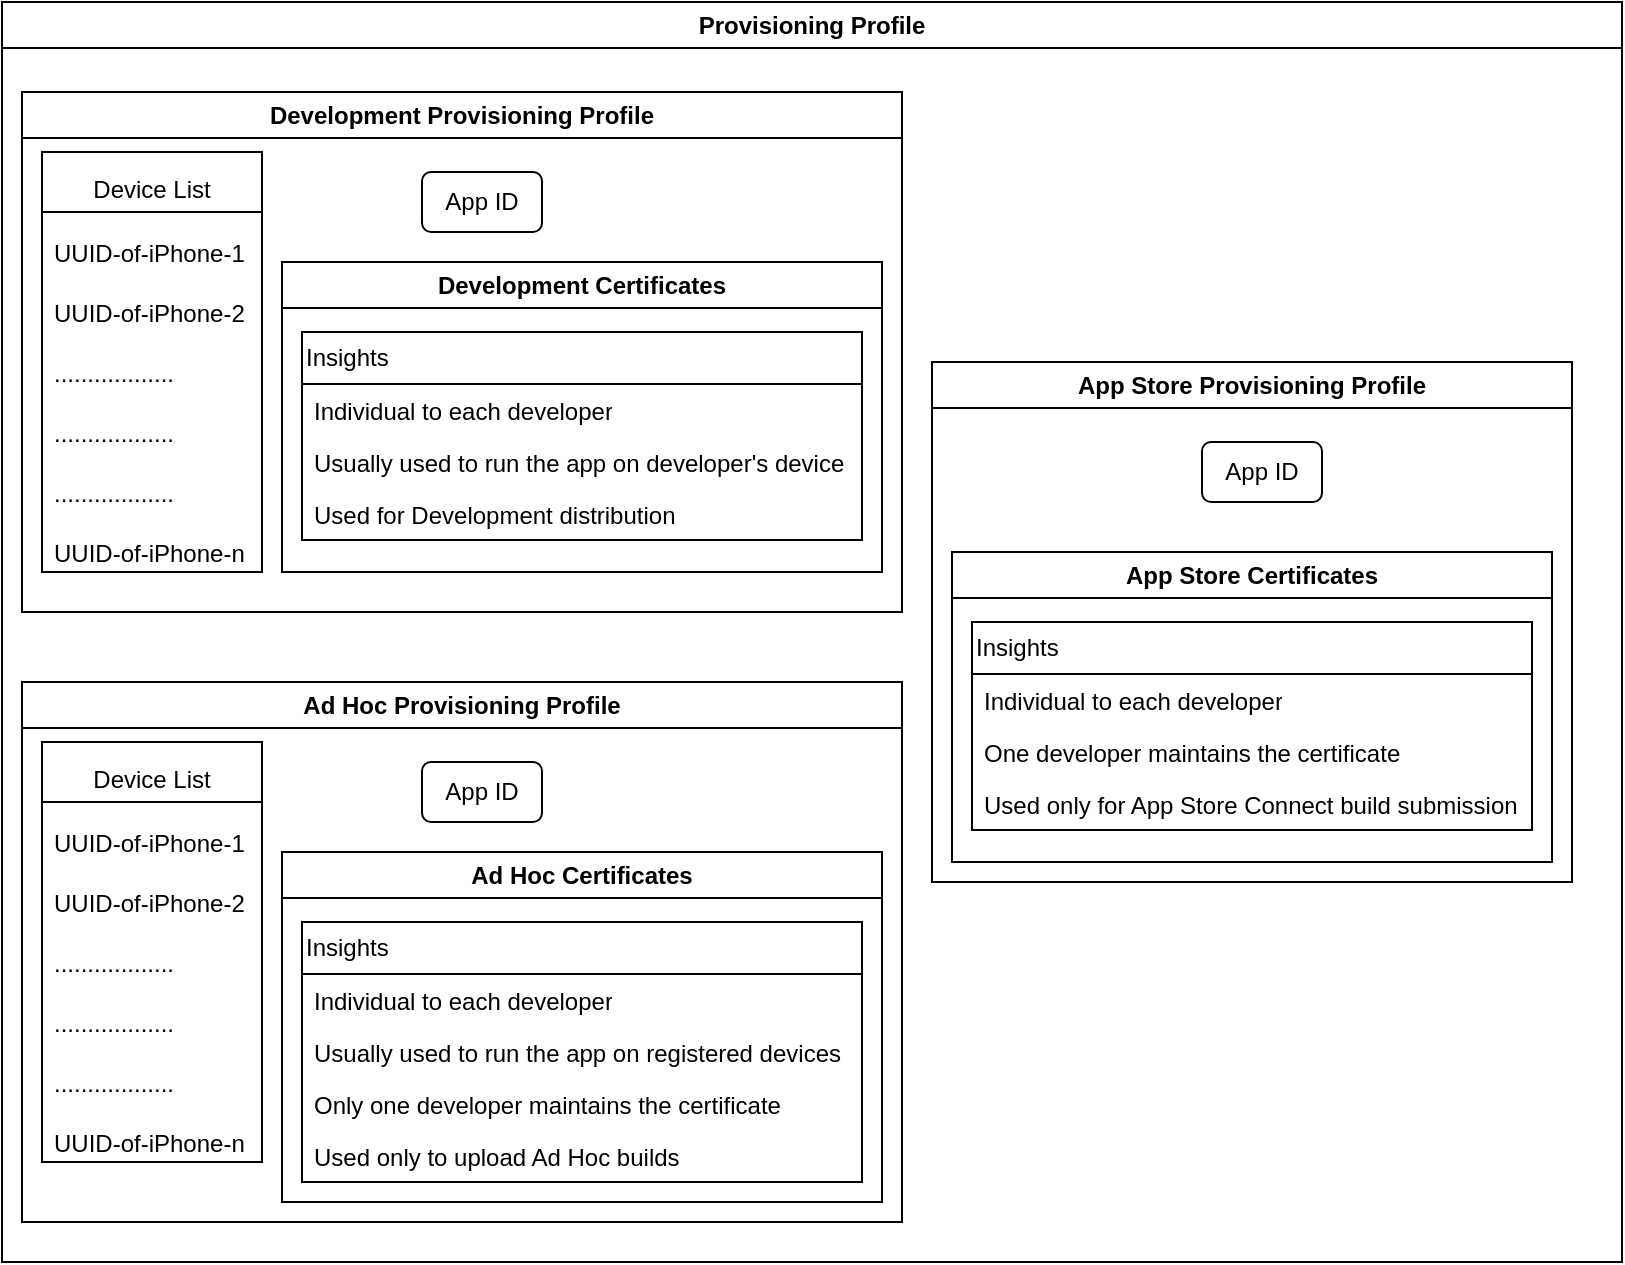 <mxfile>
    <diagram id="MW-UKxCwBnt1g3PhMSBq" name="Page-1">
        <mxGraphModel dx="702" dy="358" grid="1" gridSize="10" guides="1" tooltips="1" connect="1" arrows="1" fold="1" page="1" pageScale="1" pageWidth="827" pageHeight="1169" math="0" shadow="0">
            <root>
                <mxCell id="0"/>
                <mxCell id="1" parent="0"/>
                <mxCell id="3" value="Provisioning Profile" style="swimlane;whiteSpace=wrap;html=1;" vertex="1" parent="1">
                    <mxGeometry x="10" y="10" width="810" height="630" as="geometry"/>
                </mxCell>
                <mxCell id="4" value="Development Provisioning Profile" style="swimlane;whiteSpace=wrap;html=1;" vertex="1" parent="3">
                    <mxGeometry x="10" y="45" width="440" height="260" as="geometry"/>
                </mxCell>
                <mxCell id="5" value="&lt;font style=&quot;font-size: 12px;&quot;&gt;Device List&lt;/font&gt;" style="swimlane;fontStyle=0;childLayout=stackLayout;horizontal=1;startSize=30;horizontalStack=0;resizeParent=1;resizeParentMax=0;resizeLast=0;collapsible=1;marginBottom=0;whiteSpace=wrap;html=1;fontSize=24;" vertex="1" parent="4">
                    <mxGeometry x="10" y="30" width="110" height="210" as="geometry"/>
                </mxCell>
                <mxCell id="6" value="&lt;span style=&quot;font-size: 12px;&quot;&gt;UUID-of-iPhone-1&lt;/span&gt;" style="text;strokeColor=none;fillColor=none;align=left;verticalAlign=middle;spacingLeft=4;spacingRight=4;overflow=hidden;points=[[0,0.5],[1,0.5]];portConstraint=eastwest;rotatable=0;whiteSpace=wrap;html=1;fontSize=24;" vertex="1" parent="5">
                    <mxGeometry y="30" width="110" height="30" as="geometry"/>
                </mxCell>
                <mxCell id="7" value="&lt;span style=&quot;font-size: 12px;&quot;&gt;UUID-of-iPhone-2&lt;/span&gt;" style="text;strokeColor=none;fillColor=none;align=left;verticalAlign=middle;spacingLeft=4;spacingRight=4;overflow=hidden;points=[[0,0.5],[1,0.5]];portConstraint=eastwest;rotatable=0;whiteSpace=wrap;html=1;fontSize=24;" vertex="1" parent="5">
                    <mxGeometry y="60" width="110" height="30" as="geometry"/>
                </mxCell>
                <mxCell id="8" value="&lt;span style=&quot;font-size: 12px;&quot;&gt;..................&lt;/span&gt;" style="text;strokeColor=none;fillColor=none;align=left;verticalAlign=middle;spacingLeft=4;spacingRight=4;overflow=hidden;points=[[0,0.5],[1,0.5]];portConstraint=eastwest;rotatable=0;whiteSpace=wrap;html=1;fontSize=24;" vertex="1" parent="5">
                    <mxGeometry y="90" width="110" height="30" as="geometry"/>
                </mxCell>
                <mxCell id="9" value="&lt;span style=&quot;font-size: 12px;&quot;&gt;..................&lt;/span&gt;" style="text;strokeColor=none;fillColor=none;align=left;verticalAlign=middle;spacingLeft=4;spacingRight=4;overflow=hidden;points=[[0,0.5],[1,0.5]];portConstraint=eastwest;rotatable=0;whiteSpace=wrap;html=1;fontSize=24;" vertex="1" parent="5">
                    <mxGeometry y="120" width="110" height="30" as="geometry"/>
                </mxCell>
                <mxCell id="10" value="&lt;span style=&quot;font-size: 12px;&quot;&gt;..................&lt;/span&gt;" style="text;strokeColor=none;fillColor=none;align=left;verticalAlign=middle;spacingLeft=4;spacingRight=4;overflow=hidden;points=[[0,0.5],[1,0.5]];portConstraint=eastwest;rotatable=0;whiteSpace=wrap;html=1;fontSize=24;" vertex="1" parent="5">
                    <mxGeometry y="150" width="110" height="30" as="geometry"/>
                </mxCell>
                <mxCell id="11" value="&lt;span style=&quot;font-size: 12px;&quot;&gt;UUID-of-iPhone-n&lt;/span&gt;" style="text;strokeColor=none;fillColor=none;align=left;verticalAlign=middle;spacingLeft=4;spacingRight=4;overflow=hidden;points=[[0,0.5],[1,0.5]];portConstraint=eastwest;rotatable=0;whiteSpace=wrap;html=1;fontSize=24;" vertex="1" parent="5">
                    <mxGeometry y="180" width="110" height="30" as="geometry"/>
                </mxCell>
                <mxCell id="22" value="Development Certificates" style="swimlane;whiteSpace=wrap;html=1;" vertex="1" parent="4">
                    <mxGeometry x="130" y="85" width="300" height="155" as="geometry"/>
                </mxCell>
                <mxCell id="23" value="Insights" style="swimlane;fontStyle=0;childLayout=stackLayout;horizontal=1;startSize=26;fillColor=none;horizontalStack=0;resizeParent=1;resizeParentMax=0;resizeLast=0;collapsible=1;marginBottom=0;html=1;align=left;" vertex="1" parent="22">
                    <mxGeometry x="10" y="35" width="280" height="104" as="geometry"/>
                </mxCell>
                <mxCell id="24" value="Individual to each developer" style="text;strokeColor=none;fillColor=none;align=left;verticalAlign=top;spacingLeft=4;spacingRight=4;overflow=hidden;rotatable=0;points=[[0,0.5],[1,0.5]];portConstraint=eastwest;whiteSpace=wrap;html=1;" vertex="1" parent="23">
                    <mxGeometry y="26" width="280" height="26" as="geometry"/>
                </mxCell>
                <mxCell id="25" value="Usually used to run the app on developer's device" style="text;strokeColor=none;fillColor=none;align=left;verticalAlign=top;spacingLeft=4;spacingRight=4;overflow=hidden;rotatable=0;points=[[0,0.5],[1,0.5]];portConstraint=eastwest;whiteSpace=wrap;html=1;" vertex="1" parent="23">
                    <mxGeometry y="52" width="280" height="26" as="geometry"/>
                </mxCell>
                <mxCell id="26" value="Used for Development distribution&amp;nbsp;" style="text;strokeColor=none;fillColor=none;align=left;verticalAlign=top;spacingLeft=4;spacingRight=4;overflow=hidden;rotatable=0;points=[[0,0.5],[1,0.5]];portConstraint=eastwest;whiteSpace=wrap;html=1;" vertex="1" parent="23">
                    <mxGeometry y="78" width="280" height="26" as="geometry"/>
                </mxCell>
                <mxCell id="27" value="App ID" style="rounded=1;whiteSpace=wrap;html=1;fontSize=12;" vertex="1" parent="4">
                    <mxGeometry x="200" y="40" width="60" height="30" as="geometry"/>
                </mxCell>
                <mxCell id="28" value="App Store Provisioning Profile" style="swimlane;whiteSpace=wrap;html=1;" vertex="1" parent="3">
                    <mxGeometry x="465" y="180" width="320" height="260" as="geometry"/>
                </mxCell>
                <mxCell id="36" value="App Store Certificates" style="swimlane;whiteSpace=wrap;html=1;" vertex="1" parent="28">
                    <mxGeometry x="10" y="95" width="300" height="155" as="geometry"/>
                </mxCell>
                <mxCell id="37" value="Insights" style="swimlane;fontStyle=0;childLayout=stackLayout;horizontal=1;startSize=26;fillColor=none;horizontalStack=0;resizeParent=1;resizeParentMax=0;resizeLast=0;collapsible=1;marginBottom=0;html=1;align=left;" vertex="1" parent="36">
                    <mxGeometry x="10" y="35" width="280" height="104" as="geometry"/>
                </mxCell>
                <mxCell id="38" value="Individual to each developer" style="text;strokeColor=none;fillColor=none;align=left;verticalAlign=top;spacingLeft=4;spacingRight=4;overflow=hidden;rotatable=0;points=[[0,0.5],[1,0.5]];portConstraint=eastwest;whiteSpace=wrap;html=1;" vertex="1" parent="37">
                    <mxGeometry y="26" width="280" height="26" as="geometry"/>
                </mxCell>
                <mxCell id="39" value="One developer maintains the certificate" style="text;strokeColor=none;fillColor=none;align=left;verticalAlign=top;spacingLeft=4;spacingRight=4;overflow=hidden;rotatable=0;points=[[0,0.5],[1,0.5]];portConstraint=eastwest;whiteSpace=wrap;html=1;" vertex="1" parent="37">
                    <mxGeometry y="52" width="280" height="26" as="geometry"/>
                </mxCell>
                <mxCell id="40" value="Used only for App Store Connect build submission" style="text;strokeColor=none;fillColor=none;align=left;verticalAlign=top;spacingLeft=4;spacingRight=4;overflow=hidden;rotatable=0;points=[[0,0.5],[1,0.5]];portConstraint=eastwest;whiteSpace=wrap;html=1;" vertex="1" parent="37">
                    <mxGeometry y="78" width="280" height="26" as="geometry"/>
                </mxCell>
                <mxCell id="41" value="App ID" style="rounded=1;whiteSpace=wrap;html=1;fontSize=12;" vertex="1" parent="28">
                    <mxGeometry x="135" y="40" width="60" height="30" as="geometry"/>
                </mxCell>
                <mxCell id="42" value="Ad Hoc Provisioning Profile" style="swimlane;whiteSpace=wrap;html=1;" vertex="1" parent="3">
                    <mxGeometry x="10" y="340" width="440" height="270" as="geometry"/>
                </mxCell>
                <mxCell id="43" value="&lt;font style=&quot;font-size: 12px;&quot;&gt;Device List&lt;/font&gt;" style="swimlane;fontStyle=0;childLayout=stackLayout;horizontal=1;startSize=30;horizontalStack=0;resizeParent=1;resizeParentMax=0;resizeLast=0;collapsible=1;marginBottom=0;whiteSpace=wrap;html=1;fontSize=24;" vertex="1" parent="42">
                    <mxGeometry x="10" y="30" width="110" height="210" as="geometry"/>
                </mxCell>
                <mxCell id="44" value="&lt;span style=&quot;font-size: 12px;&quot;&gt;UUID-of-iPhone-1&lt;/span&gt;" style="text;strokeColor=none;fillColor=none;align=left;verticalAlign=middle;spacingLeft=4;spacingRight=4;overflow=hidden;points=[[0,0.5],[1,0.5]];portConstraint=eastwest;rotatable=0;whiteSpace=wrap;html=1;fontSize=24;" vertex="1" parent="43">
                    <mxGeometry y="30" width="110" height="30" as="geometry"/>
                </mxCell>
                <mxCell id="45" value="&lt;span style=&quot;font-size: 12px;&quot;&gt;UUID-of-iPhone-2&lt;/span&gt;" style="text;strokeColor=none;fillColor=none;align=left;verticalAlign=middle;spacingLeft=4;spacingRight=4;overflow=hidden;points=[[0,0.5],[1,0.5]];portConstraint=eastwest;rotatable=0;whiteSpace=wrap;html=1;fontSize=24;" vertex="1" parent="43">
                    <mxGeometry y="60" width="110" height="30" as="geometry"/>
                </mxCell>
                <mxCell id="46" value="&lt;span style=&quot;font-size: 12px;&quot;&gt;..................&lt;/span&gt;" style="text;strokeColor=none;fillColor=none;align=left;verticalAlign=middle;spacingLeft=4;spacingRight=4;overflow=hidden;points=[[0,0.5],[1,0.5]];portConstraint=eastwest;rotatable=0;whiteSpace=wrap;html=1;fontSize=24;" vertex="1" parent="43">
                    <mxGeometry y="90" width="110" height="30" as="geometry"/>
                </mxCell>
                <mxCell id="47" value="&lt;span style=&quot;font-size: 12px;&quot;&gt;..................&lt;/span&gt;" style="text;strokeColor=none;fillColor=none;align=left;verticalAlign=middle;spacingLeft=4;spacingRight=4;overflow=hidden;points=[[0,0.5],[1,0.5]];portConstraint=eastwest;rotatable=0;whiteSpace=wrap;html=1;fontSize=24;" vertex="1" parent="43">
                    <mxGeometry y="120" width="110" height="30" as="geometry"/>
                </mxCell>
                <mxCell id="48" value="&lt;span style=&quot;font-size: 12px;&quot;&gt;..................&lt;/span&gt;" style="text;strokeColor=none;fillColor=none;align=left;verticalAlign=middle;spacingLeft=4;spacingRight=4;overflow=hidden;points=[[0,0.5],[1,0.5]];portConstraint=eastwest;rotatable=0;whiteSpace=wrap;html=1;fontSize=24;" vertex="1" parent="43">
                    <mxGeometry y="150" width="110" height="30" as="geometry"/>
                </mxCell>
                <mxCell id="49" value="&lt;span style=&quot;font-size: 12px;&quot;&gt;UUID-of-iPhone-n&lt;/span&gt;" style="text;strokeColor=none;fillColor=none;align=left;verticalAlign=middle;spacingLeft=4;spacingRight=4;overflow=hidden;points=[[0,0.5],[1,0.5]];portConstraint=eastwest;rotatable=0;whiteSpace=wrap;html=1;fontSize=24;" vertex="1" parent="43">
                    <mxGeometry y="180" width="110" height="30" as="geometry"/>
                </mxCell>
                <mxCell id="50" value="Ad Hoc Certificates" style="swimlane;whiteSpace=wrap;html=1;" vertex="1" parent="42">
                    <mxGeometry x="130" y="85" width="300" height="175" as="geometry"/>
                </mxCell>
                <mxCell id="51" value="Insights" style="swimlane;fontStyle=0;childLayout=stackLayout;horizontal=1;startSize=26;fillColor=none;horizontalStack=0;resizeParent=1;resizeParentMax=0;resizeLast=0;collapsible=1;marginBottom=0;html=1;align=left;" vertex="1" parent="50">
                    <mxGeometry x="10" y="35" width="280" height="130" as="geometry"/>
                </mxCell>
                <mxCell id="52" value="Individual to each developer" style="text;strokeColor=none;fillColor=none;align=left;verticalAlign=top;spacingLeft=4;spacingRight=4;overflow=hidden;rotatable=0;points=[[0,0.5],[1,0.5]];portConstraint=eastwest;whiteSpace=wrap;html=1;" vertex="1" parent="51">
                    <mxGeometry y="26" width="280" height="26" as="geometry"/>
                </mxCell>
                <mxCell id="53" value="Usually used to run the app on registered devices" style="text;strokeColor=none;fillColor=none;align=left;verticalAlign=top;spacingLeft=4;spacingRight=4;overflow=hidden;rotatable=0;points=[[0,0.5],[1,0.5]];portConstraint=eastwest;whiteSpace=wrap;html=1;" vertex="1" parent="51">
                    <mxGeometry y="52" width="280" height="26" as="geometry"/>
                </mxCell>
                <mxCell id="56" value="Only one developer maintains the certificate" style="text;strokeColor=none;fillColor=none;align=left;verticalAlign=top;spacingLeft=4;spacingRight=4;overflow=hidden;rotatable=0;points=[[0,0.5],[1,0.5]];portConstraint=eastwest;whiteSpace=wrap;html=1;" vertex="1" parent="51">
                    <mxGeometry y="78" width="280" height="26" as="geometry"/>
                </mxCell>
                <mxCell id="54" value="Used only to upload Ad Hoc builds" style="text;strokeColor=none;fillColor=none;align=left;verticalAlign=top;spacingLeft=4;spacingRight=4;overflow=hidden;rotatable=0;points=[[0,0.5],[1,0.5]];portConstraint=eastwest;whiteSpace=wrap;html=1;" vertex="1" parent="51">
                    <mxGeometry y="104" width="280" height="26" as="geometry"/>
                </mxCell>
                <mxCell id="55" value="App ID" style="rounded=1;whiteSpace=wrap;html=1;fontSize=12;" vertex="1" parent="42">
                    <mxGeometry x="200" y="40" width="60" height="30" as="geometry"/>
                </mxCell>
            </root>
        </mxGraphModel>
    </diagram>
</mxfile>